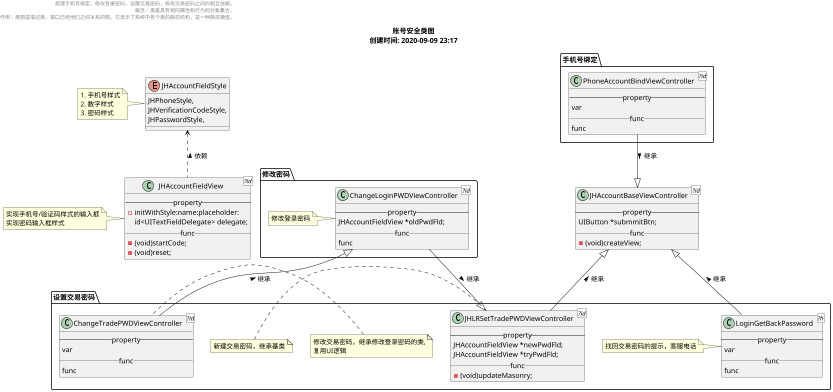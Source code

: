 @startuml
scale 0.5
page 1x1
title
        账号安全类图
        创建时间: 2020-09-09 23:17
        endtitle
        left header
                梳理手机号绑定，修改登录密码，设置交易密码，修改交易密码之间的相互依赖。
                概念：类是具有相同属性和行为的对象集合。
                作用：类图是描述类、接口已经他们之间关系的图，它显示了系统中各个类的静态结构，是一种静态模型。
        endheader

        class "JHAccountBaseViewController" as basevc <?id> {
                -- property --
                UIButton *submmitBtn;
                __func__
                -(void)createView;
        }
        enum "JHAccountFieldStyle" as style {
                JHPhoneStyle,
                JHVerificationCodeStyle,
                JHPasswordStyle,
        }
        note left of style
                1. 手机号样式
                2. 数字样式
                3. 密码样式
        end note

        class "JHAccountFieldView" as afview <?id> {
                -- property --
                -initWithStyle:name:placeholder:
                id<UITextFieldDelegate> delegate;
                __func__
                -(void)startCode;
                -(void)reset;   
        }
        style <.. afview:依赖 <
        note left of afview
                实现手机号/验证码样式的输入框
                实现密码输入框样式
        end note
        'type:package，node，folder，frame，cloud，database
        folder "手机号绑定" as phone{
                class "PhoneAccountBindViewController" as phonevc <?id> {
                        -- property --
                        var
                        __func__
                        func
                }
                basevc <|-up- phonevc:继承 <
        }
        'type:package，node，folder，frame，cloud，database
        folder "修改密码" as change{
                class "ChangeLoginPWDViewController" as changepwd <?id> {
                        -- property --
                        JHAccountFieldView *oldPwdFld;
                        __func__
                        func
                }
                note left of changepwd
                        修改登录密码
                end note
        }
        'type:package，node，folder，frame，cloud，database
        folder "设置交易密码" as jiaoyi{
                class "JHLRSetTradePWDViewController" as setjypwd <?id> {
                        -- property --
                        JHAccountFieldView *newPwdFld;
                        JHAccountFieldView *tryPwdFld;
                        __func__
                        -(void)updateMasonry;
                }
                class "ChangeTradePWDViewController" as changejypwd <?id> {
                        -- property --
                        var
                        __func__
                        func
                }
                class "LoginGetBackPassword" as findjypwd <?h> {
                        -- property --
                        var
                        __func__
                        func
                }
                note left of setjypwd
                        新建交易密码，继承基类
                end note
                note left of changejypwd
                        修改交易密码，继承修改登录密码的类,
                        复用UI逻辑
                end note
                note left of findjypwd
                        找回交易密码的提示，客服电话
                end note

                basevc <|-- setjypwd:继承 <
                setjypwd <|-- changepwd:继承 <
                changepwd <|-- changejypwd:继承 <
                basevc <|-- findjypwd:继承 <

        }
        @enduml
